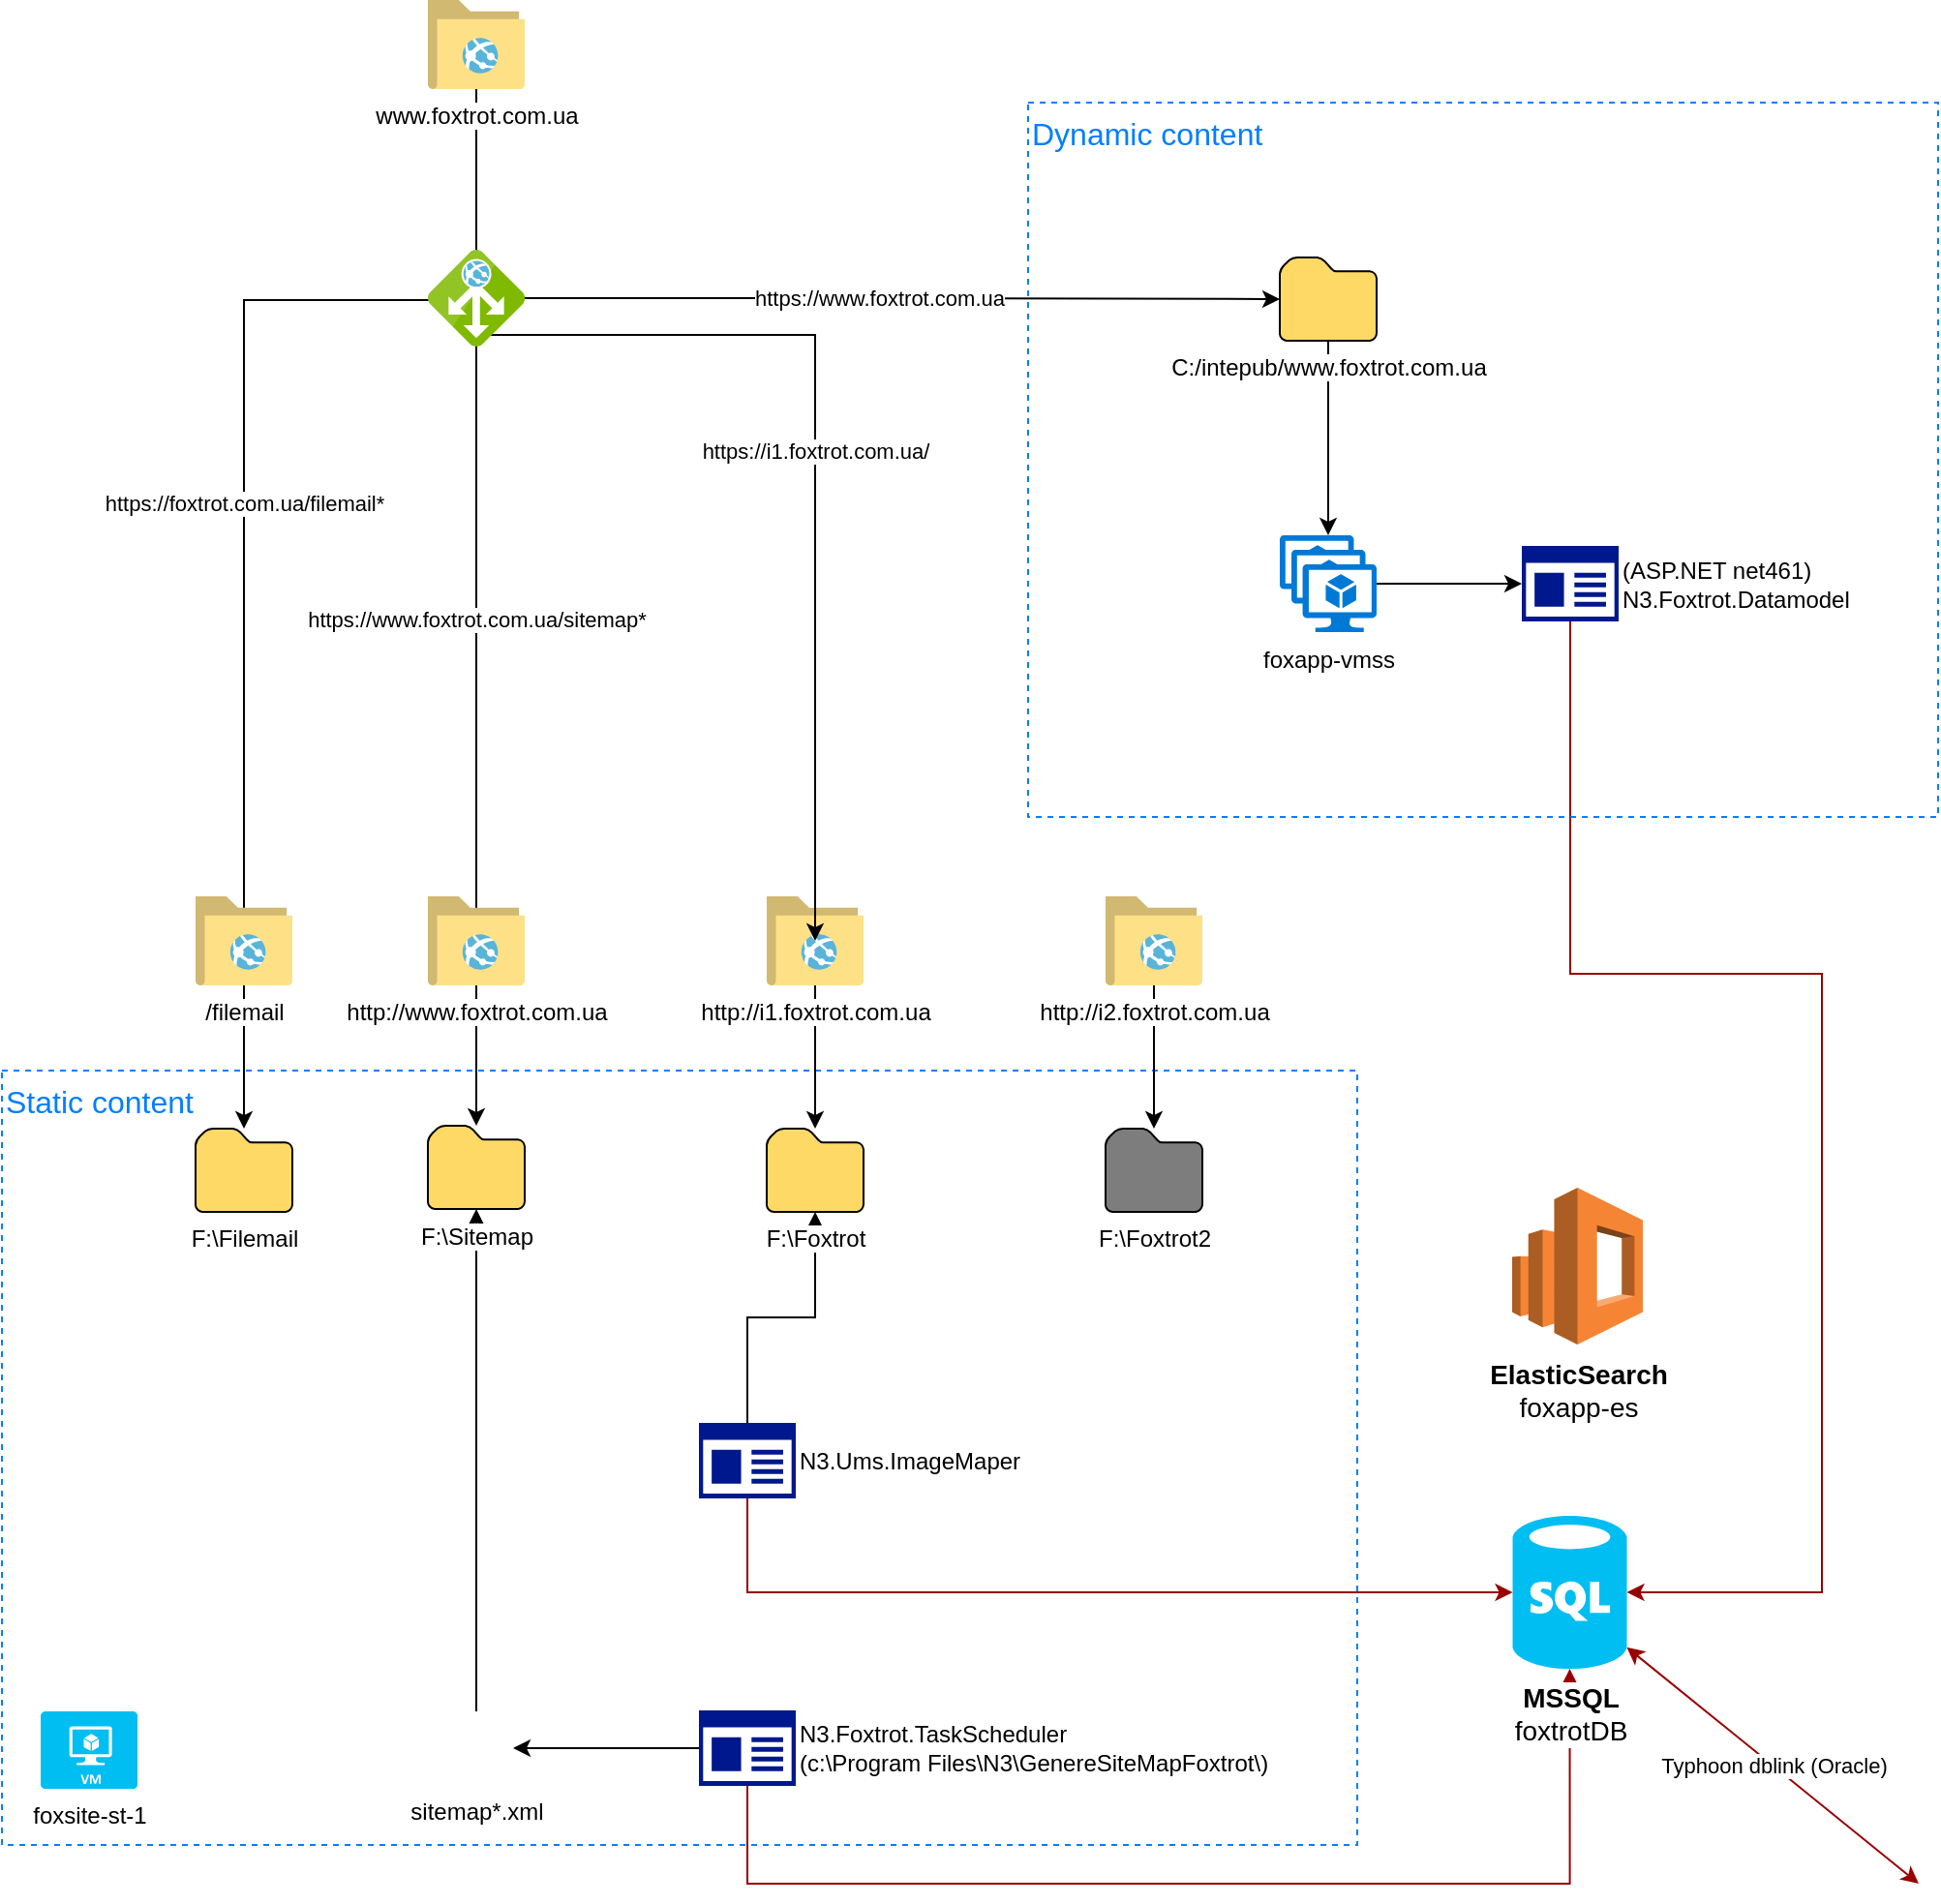 <mxfile version="11.1.4" type="github"><diagram id="TQiOLLX_X38Ba-Jd8p4s" name="Page-1"><mxGraphModel dx="1447" dy="807" grid="1" gridSize="10" guides="1" tooltips="1" connect="1" arrows="1" fold="1" page="1" pageScale="1" pageWidth="850" pageHeight="1100" math="0" shadow="0"><root><mxCell id="0"/><mxCell id="1" parent="0"/><mxCell id="eO2wjki_obDhUpM9E9_3-5" value="Static content" style="rounded=0;whiteSpace=wrap;html=1;labelBackgroundColor=none;strokeColor=#007FFF;fillColor=none;align=left;dashed=1;verticalAlign=top;fontColor=#007FFF;fontSize=16;" parent="1" vertex="1"><mxGeometry x="20" y="700" width="700" height="400" as="geometry"/></mxCell><mxCell id="XCHg6WAg71DaO4hlaqDG-23" value="" style="edgeStyle=orthogonalEdgeStyle;rounded=0;orthogonalLoop=1;jettySize=auto;html=1;entryX=0.5;entryY=0;entryDx=0;entryDy=0;entryPerimeter=0;" parent="1" source="XCHg6WAg71DaO4hlaqDG-1" target="XCHg6WAg71DaO4hlaqDG-21" edge="1"><mxGeometry relative="1" as="geometry"><mxPoint x="705" y="403" as="targetPoint"/></mxGeometry></mxCell><mxCell id="XCHg6WAg71DaO4hlaqDG-15" value="https://foxtrot.com.ua/filemail*" style="edgeStyle=orthogonalEdgeStyle;rounded=0;orthogonalLoop=1;jettySize=auto;html=1;exitX=0.25;exitY=0;exitDx=0;exitDy=0;" parent="1" source="UcxB6fUJhMDCLCbtljCF-10" target="XCHg6WAg71DaO4hlaqDG-6" edge="1"><mxGeometry relative="1" as="geometry"><mxPoint x="265" y="349.0" as="targetPoint"/><Array as="points"><mxPoint x="145" y="302"/></Array></mxGeometry></mxCell><mxCell id="XCHg6WAg71DaO4hlaqDG-16" value="https://www.foxtrot.com.ua" style="edgeStyle=orthogonalEdgeStyle;rounded=0;orthogonalLoop=1;jettySize=auto;html=1;exitX=0.25;exitY=0;exitDx=0;exitDy=0;" parent="1" source="UcxB6fUJhMDCLCbtljCF-10" target="XCHg6WAg71DaO4hlaqDG-1" edge="1"><mxGeometry relative="1" as="geometry"/></mxCell><mxCell id="eO2wjki_obDhUpM9E9_3-17" value="https://www.foxtrot.com.ua/sitemap*" style="edgeStyle=orthogonalEdgeStyle;rounded=0;orthogonalLoop=1;jettySize=auto;html=1;exitX=0.25;exitY=0;exitDx=0;exitDy=0;" parent="1" source="UcxB6fUJhMDCLCbtljCF-10" target="eO2wjki_obDhUpM9E9_3-16" edge="1"><mxGeometry relative="1" as="geometry"><Array as="points"/></mxGeometry></mxCell><mxCell id="XCHg6WAg71DaO4hlaqDG-17" style="edgeStyle=orthogonalEdgeStyle;rounded=0;orthogonalLoop=1;jettySize=auto;html=1;exitX=0.25;exitY=0;exitDx=0;exitDy=0;" parent="1" source="XCHg6WAg71DaO4hlaqDG-4" target="XCHg6WAg71DaO4hlaqDG-2" edge="1"><mxGeometry relative="1" as="geometry"/></mxCell><mxCell id="XCHg6WAg71DaO4hlaqDG-4" value="http://i1.foxtrot.com.ua" style="aspect=fixed;html=1;perimeter=none;align=center;shadow=0;dashed=0;image;fontSize=12;image=img/lib/mscae/FolderWebsite.svg;" parent="1" vertex="1"><mxGeometry x="415" y="610" width="50" height="46" as="geometry"/></mxCell><mxCell id="XCHg6WAg71DaO4hlaqDG-27" style="edgeStyle=orthogonalEdgeStyle;rounded=0;orthogonalLoop=1;jettySize=auto;html=1;exitX=0.25;exitY=0;exitDx=0;exitDy=0;" parent="1" source="XCHg6WAg71DaO4hlaqDG-5" target="XCHg6WAg71DaO4hlaqDG-26" edge="1"><mxGeometry relative="1" as="geometry"/></mxCell><mxCell id="XCHg6WAg71DaO4hlaqDG-5" value="http://i2.foxtrot.com.ua" style="aspect=fixed;html=1;perimeter=none;align=center;shadow=0;dashed=0;image;fontSize=12;image=img/lib/mscae/FolderWebsite.svg;imageBackground=none;" parent="1" vertex="1"><mxGeometry x="590" y="610" width="50" height="46" as="geometry"/></mxCell><mxCell id="XCHg6WAg71DaO4hlaqDG-13" value="" style="edgeStyle=orthogonalEdgeStyle;rounded=0;orthogonalLoop=1;jettySize=auto;html=1;" parent="1" source="XCHg6WAg71DaO4hlaqDG-6" target="XCHg6WAg71DaO4hlaqDG-9" edge="1"><mxGeometry relative="1" as="geometry"><mxPoint x="145" y="429.0" as="targetPoint"/></mxGeometry></mxCell><mxCell id="XCHg6WAg71DaO4hlaqDG-6" value="/filemail" style="aspect=fixed;html=1;perimeter=none;align=center;shadow=0;dashed=0;image;fontSize=12;image=img/lib/mscae/FolderWebsite.svg;" parent="1" vertex="1"><mxGeometry x="120" y="610" width="50" height="46" as="geometry"/></mxCell><mxCell id="XCHg6WAg71DaO4hlaqDG-9" value="F:\Filemail" style="shadow=0;dashed=0;html=1;strokeColor=#000000;labelPosition=center;verticalLabelPosition=bottom;verticalAlign=top;align=center;shape=mxgraph.mscae.enterprise.folder;fillColor=#FFD966;labelBackgroundColor=#ffffff;" parent="1" vertex="1"><mxGeometry x="120" y="730.0" width="50" height="43" as="geometry"/></mxCell><mxCell id="XCHg6WAg71DaO4hlaqDG-20" value="foxsite-st-1" style="verticalLabelPosition=bottom;html=1;verticalAlign=top;align=center;strokeColor=none;fillColor=#00BEF2;shape=mxgraph.azure.virtual_machine;" parent="1" vertex="1"><mxGeometry x="40" y="1031" width="50" height="40" as="geometry"/></mxCell><mxCell id="UcxB6fUJhMDCLCbtljCF-7" style="edgeStyle=orthogonalEdgeStyle;rounded=0;orthogonalLoop=1;jettySize=auto;html=1;exitX=1;exitY=0.5;exitDx=0;exitDy=0;exitPerimeter=0;entryX=0;entryY=0.5;entryDx=0;entryDy=0;entryPerimeter=0;" edge="1" parent="1" source="XCHg6WAg71DaO4hlaqDG-21" target="UcxB6fUJhMDCLCbtljCF-1"><mxGeometry relative="1" as="geometry"/></mxCell><mxCell id="XCHg6WAg71DaO4hlaqDG-21" value="foxapp-vmss" style="shadow=0;dashed=0;html=1;strokeColor=none;labelPosition=center;verticalLabelPosition=bottom;verticalAlign=top;align=center;shape=mxgraph.mscae.cloud.vm_scale_set;fillColor=#0079D6;pointerEvents=1;labelBackgroundColor=#ffffff;" parent="1" vertex="1"><mxGeometry x="680" y="423.5" width="50" height="50" as="geometry"/></mxCell><mxCell id="XCHg6WAg71DaO4hlaqDG-1" value="C:/intepub/www.foxtrot.com.ua" style="shadow=0;dashed=0;html=1;strokeColor=#000000;labelPosition=center;verticalLabelPosition=bottom;verticalAlign=top;align=center;shape=mxgraph.mscae.enterprise.folder;fillColor=#FFD966;labelBackgroundColor=#ffffff;" parent="1" vertex="1"><mxGeometry x="680" y="280.0" width="50" height="43" as="geometry"/></mxCell><mxCell id="XCHg6WAg71DaO4hlaqDG-26" value="F:\Foxtrot2" style="shadow=0;dashed=0;html=1;strokeColor=#000000;labelPosition=center;verticalLabelPosition=bottom;verticalAlign=top;align=center;shape=mxgraph.mscae.enterprise.folder;fillColor=#7D7D7D;labelBackgroundColor=#ffffff;" parent="1" vertex="1"><mxGeometry x="590" y="730.0" width="50" height="43" as="geometry"/></mxCell><mxCell id="eO2wjki_obDhUpM9E9_3-13" style="edgeStyle=orthogonalEdgeStyle;rounded=0;orthogonalLoop=1;jettySize=auto;html=1;exitX=0;exitY=0.5;exitDx=0;exitDy=0;exitPerimeter=0;entryX=1;entryY=0.5;entryDx=0;entryDy=0;" parent="1" source="eO2wjki_obDhUpM9E9_3-1" target="eO2wjki_obDhUpM9E9_3-10" edge="1"><mxGeometry relative="1" as="geometry"/></mxCell><mxCell id="UcxB6fUJhMDCLCbtljCF-6" style="edgeStyle=orthogonalEdgeStyle;rounded=0;orthogonalLoop=1;jettySize=auto;html=1;exitX=0.5;exitY=1;exitDx=0;exitDy=0;exitPerimeter=0;entryX=0.5;entryY=1;entryDx=0;entryDy=0;entryPerimeter=0;strokeColor=#990000;" edge="1" parent="1" source="eO2wjki_obDhUpM9E9_3-1" target="UcxB6fUJhMDCLCbtljCF-4"><mxGeometry relative="1" as="geometry"><Array as="points"><mxPoint x="405" y="1120"/><mxPoint x="830" y="1120"/></Array></mxGeometry></mxCell><mxCell id="eO2wjki_obDhUpM9E9_3-1" value="&lt;div&gt;N3.Foxtrot.TaskScheduler&lt;/div&gt;&lt;div&gt;(c:\Program Files\N3\GenereSiteMapFoxtrot\)&lt;br&gt;&lt;/div&gt;" style="pointerEvents=1;shadow=0;dashed=0;html=1;strokeColor=none;labelPosition=right;verticalLabelPosition=middle;verticalAlign=middle;align=left;shape=mxgraph.mscae.enterprise.app_generic;fillColor=#00188D;labelBackgroundColor=#ffffff;" parent="1" vertex="1"><mxGeometry x="380" y="1030.5" width="50" height="39" as="geometry"/></mxCell><mxCell id="eO2wjki_obDhUpM9E9_3-7" style="edgeStyle=orthogonalEdgeStyle;rounded=0;orthogonalLoop=1;jettySize=auto;html=1;exitX=0.5;exitY=0;exitDx=0;exitDy=0;exitPerimeter=0;entryX=0.5;entryY=1;entryDx=0;entryDy=0;entryPerimeter=0;" parent="1" source="eO2wjki_obDhUpM9E9_3-2" target="XCHg6WAg71DaO4hlaqDG-2" edge="1"><mxGeometry relative="1" as="geometry"/></mxCell><mxCell id="UcxB6fUJhMDCLCbtljCF-5" style="edgeStyle=orthogonalEdgeStyle;rounded=0;orthogonalLoop=1;jettySize=auto;html=1;exitX=0.5;exitY=1;exitDx=0;exitDy=0;exitPerimeter=0;entryX=0;entryY=0.5;entryDx=0;entryDy=0;entryPerimeter=0;strokeColor=#990000;" edge="1" parent="1" source="eO2wjki_obDhUpM9E9_3-2" target="UcxB6fUJhMDCLCbtljCF-4"><mxGeometry relative="1" as="geometry"/></mxCell><mxCell id="eO2wjki_obDhUpM9E9_3-2" value="N3.Ums.ImageMaper" style="pointerEvents=1;shadow=0;dashed=0;html=1;strokeColor=none;labelPosition=right;verticalLabelPosition=middle;verticalAlign=middle;align=left;shape=mxgraph.mscae.enterprise.app_generic;fillColor=#00188D;labelBackgroundColor=#ffffff;" parent="1" vertex="1"><mxGeometry x="380" y="882" width="50" height="39" as="geometry"/></mxCell><mxCell id="eO2wjki_obDhUpM9E9_3-14" style="edgeStyle=orthogonalEdgeStyle;rounded=0;orthogonalLoop=1;jettySize=auto;html=1;entryX=0.5;entryY=1;entryDx=0;entryDy=0;entryPerimeter=0;" parent="1" source="eO2wjki_obDhUpM9E9_3-10" target="eO2wjki_obDhUpM9E9_3-8" edge="1"><mxGeometry relative="1" as="geometry"/></mxCell><mxCell id="eO2wjki_obDhUpM9E9_3-10" value="sitemap*.xml" style="shape=image;html=1;verticalAlign=top;verticalLabelPosition=bottom;labelBackgroundColor=#ffffff;imageAspect=0;aspect=fixed;image=https://cdn1.iconfinder.com/data/icons/hawcons/32/698693-icon-102-document-file-xml-128.png;dashed=1;strokeColor=#000000;fillColor=none;align=center;" parent="1" vertex="1"><mxGeometry x="246" y="1031" width="38" height="38" as="geometry"/></mxCell><mxCell id="eO2wjki_obDhUpM9E9_3-8" value="F:\Sitemap" style="shadow=0;dashed=0;html=1;strokeColor=#000000;labelPosition=center;verticalLabelPosition=bottom;verticalAlign=top;align=center;shape=mxgraph.mscae.enterprise.folder;fillColor=#FFD966;labelBackgroundColor=#ffffff;gradientColor=none;" parent="1" vertex="1"><mxGeometry x="240" y="728.5" width="50" height="43" as="geometry"/></mxCell><mxCell id="eO2wjki_obDhUpM9E9_3-19" style="edgeStyle=orthogonalEdgeStyle;rounded=0;orthogonalLoop=1;jettySize=auto;html=1;exitX=0.25;exitY=0;exitDx=0;exitDy=0;" parent="1" source="eO2wjki_obDhUpM9E9_3-16" target="eO2wjki_obDhUpM9E9_3-8" edge="1"><mxGeometry relative="1" as="geometry"/></mxCell><mxCell id="eO2wjki_obDhUpM9E9_3-16" value="http://www.foxtrot.com.ua" style="aspect=fixed;html=1;perimeter=none;align=center;shadow=0;dashed=0;image;fontSize=12;image=img/lib/mscae/FolderWebsite.svg;" parent="1" vertex="1"><mxGeometry x="240" y="610" width="50" height="46" as="geometry"/></mxCell><mxCell id="XCHg6WAg71DaO4hlaqDG-2" value="F:\Foxtrot" style="shadow=0;dashed=0;html=1;strokeColor=#000000;labelPosition=center;verticalLabelPosition=bottom;verticalAlign=top;align=center;shape=mxgraph.mscae.enterprise.folder;fillColor=#FFD966;labelBackgroundColor=#ffffff;" parent="1" vertex="1"><mxGeometry x="415" y="730.0" width="50" height="43" as="geometry"/></mxCell><mxCell id="UcxB6fUJhMDCLCbtljCF-8" style="edgeStyle=orthogonalEdgeStyle;rounded=0;orthogonalLoop=1;jettySize=auto;html=1;exitX=0.5;exitY=1;exitDx=0;exitDy=0;exitPerimeter=0;entryX=1;entryY=0.5;entryDx=0;entryDy=0;entryPerimeter=0;strokeColor=#990000;" edge="1" parent="1" source="UcxB6fUJhMDCLCbtljCF-1" target="UcxB6fUJhMDCLCbtljCF-4"><mxGeometry relative="1" as="geometry"><Array as="points"><mxPoint x="830" y="650"/><mxPoint x="960" y="650"/><mxPoint x="960" y="970"/></Array></mxGeometry></mxCell><mxCell id="UcxB6fUJhMDCLCbtljCF-1" value="(ASP.NET net461)&lt;br&gt;N3.Foxtrot.Datamodel" style="pointerEvents=1;shadow=0;dashed=0;html=1;strokeColor=none;labelPosition=right;verticalLabelPosition=middle;verticalAlign=middle;align=left;shape=mxgraph.mscae.enterprise.app_generic;fillColor=#00188D;labelBackgroundColor=#ffffff;" vertex="1" parent="1"><mxGeometry x="805" y="429" width="50" height="39" as="geometry"/></mxCell><mxCell id="UcxB6fUJhMDCLCbtljCF-3" value="&lt;b&gt;ElasticSearch&lt;/b&gt;&lt;br&gt;foxapp-es" style="outlineConnect=0;dashed=0;verticalLabelPosition=bottom;verticalAlign=top;align=center;html=1;shape=mxgraph.aws3.elasticsearch_service;fillColor=#F58534;gradientColor=none;rounded=0;shadow=0;glass=0;comic=0;labelBackgroundColor=none;strokeColor=#000000;fontSize=14;fontColor=#000000;" vertex="1" parent="1"><mxGeometry x="800" y="760.5" width="67.5" height="81" as="geometry"/></mxCell><mxCell id="UcxB6fUJhMDCLCbtljCF-4" value="&lt;b&gt;MSSQL&lt;/b&gt;&lt;br&gt;foxtrotDB" style="verticalLabelPosition=bottom;html=1;verticalAlign=top;align=center;strokeColor=none;fillColor=#00BEF2;shape=mxgraph.azure.sql_database;rounded=0;shadow=0;glass=0;comic=0;labelBackgroundColor=#ffffff;fontSize=14;fontColor=#000000;" vertex="1" parent="1"><mxGeometry x="800.25" y="930" width="59" height="79" as="geometry"/></mxCell><mxCell id="UcxB6fUJhMDCLCbtljCF-9" value="Dynamic content" style="rounded=0;whiteSpace=wrap;html=1;labelBackgroundColor=none;strokeColor=#007FFF;fillColor=none;align=left;dashed=1;verticalAlign=top;fontColor=#007FFF;fontSize=16;" vertex="1" parent="1"><mxGeometry x="550" y="200" width="470" height="369" as="geometry"/></mxCell><mxCell id="UcxB6fUJhMDCLCbtljCF-17" style="edgeStyle=orthogonalEdgeStyle;rounded=0;orthogonalLoop=1;jettySize=auto;html=1;exitX=0.25;exitY=0;exitDx=0;exitDy=0;entryX=0.25;entryY=0;entryDx=0;entryDy=0;fontSize=16;fontColor=#007FFF;" edge="1" parent="1" source="UcxB6fUJhMDCLCbtljCF-10" target="XCHg6WAg71DaO4hlaqDG-3"><mxGeometry relative="1" as="geometry"/></mxCell><mxCell id="UcxB6fUJhMDCLCbtljCF-18" value="https://i1.foxtrot.com.ua/" style="edgeStyle=orthogonalEdgeStyle;rounded=0;orthogonalLoop=1;jettySize=auto;html=1;exitX=0.25;exitY=0;exitDx=0;exitDy=0;fontSize=11;fontColor=#000000;" edge="1" parent="1" source="UcxB6fUJhMDCLCbtljCF-10" target="XCHg6WAg71DaO4hlaqDG-4"><mxGeometry relative="1" as="geometry"><Array as="points"><mxPoint x="265" y="320"/><mxPoint x="440" y="320"/></Array></mxGeometry></mxCell><mxCell id="UcxB6fUJhMDCLCbtljCF-10" value="" style="aspect=fixed;html=1;perimeter=none;align=center;shadow=0;dashed=0;image;fontSize=12;image=img/lib/mscae/Application_Gateway.svg;labelBackgroundColor=none;strokeColor=#007FFF;" vertex="1" parent="1"><mxGeometry x="240" y="276" width="50" height="50" as="geometry"/></mxCell><mxCell id="XCHg6WAg71DaO4hlaqDG-3" value="www.foxtrot.com.ua" style="aspect=fixed;html=1;perimeter=none;align=center;shadow=0;dashed=0;image;fontSize=12;image=img/lib/mscae/FolderWebsite.svg;" parent="1" vertex="1"><mxGeometry x="240" y="147" width="50" height="46" as="geometry"/></mxCell><mxCell id="UcxB6fUJhMDCLCbtljCF-20" value="Typhoon dblink (Oracle)" style="endArrow=classic;startArrow=classic;html=1;strokeColor=#990000;fontSize=11;fontColor=#000000;entryX=1;entryY=0.86;entryDx=0;entryDy=0;entryPerimeter=0;" edge="1" parent="1" target="UcxB6fUJhMDCLCbtljCF-4"><mxGeometry width="50" height="50" relative="1" as="geometry"><mxPoint x="1010" y="1120" as="sourcePoint"/><mxPoint x="930" y="1020" as="targetPoint"/></mxGeometry></mxCell></root></mxGraphModel></diagram></mxfile>